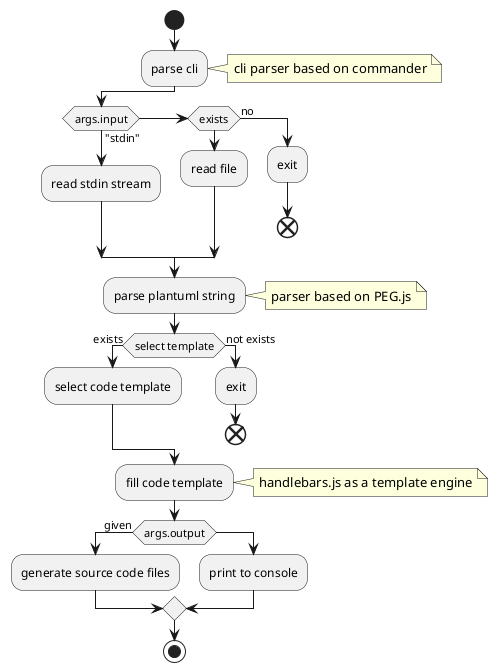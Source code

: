 @startuml

start

:parse cli;
note right
  cli parser based on commander
end note

if (args.input) then ("stdin")
  :read stdin stream;
else if (exists)
  :read file;
else (no)
  :exit;
  end
endif

:parse plantuml string;
note right
  parser based on PEG.js
end note

if (select template) then (exists)
  :select code template;
else (not exists)
  :exit;
  end
endif

:fill code template;
note right
  handlebars.js as a template engine
end note

if (args.output) then (given)
  :generate source code files;
else
  :print to console;
endif

stop

@enduml